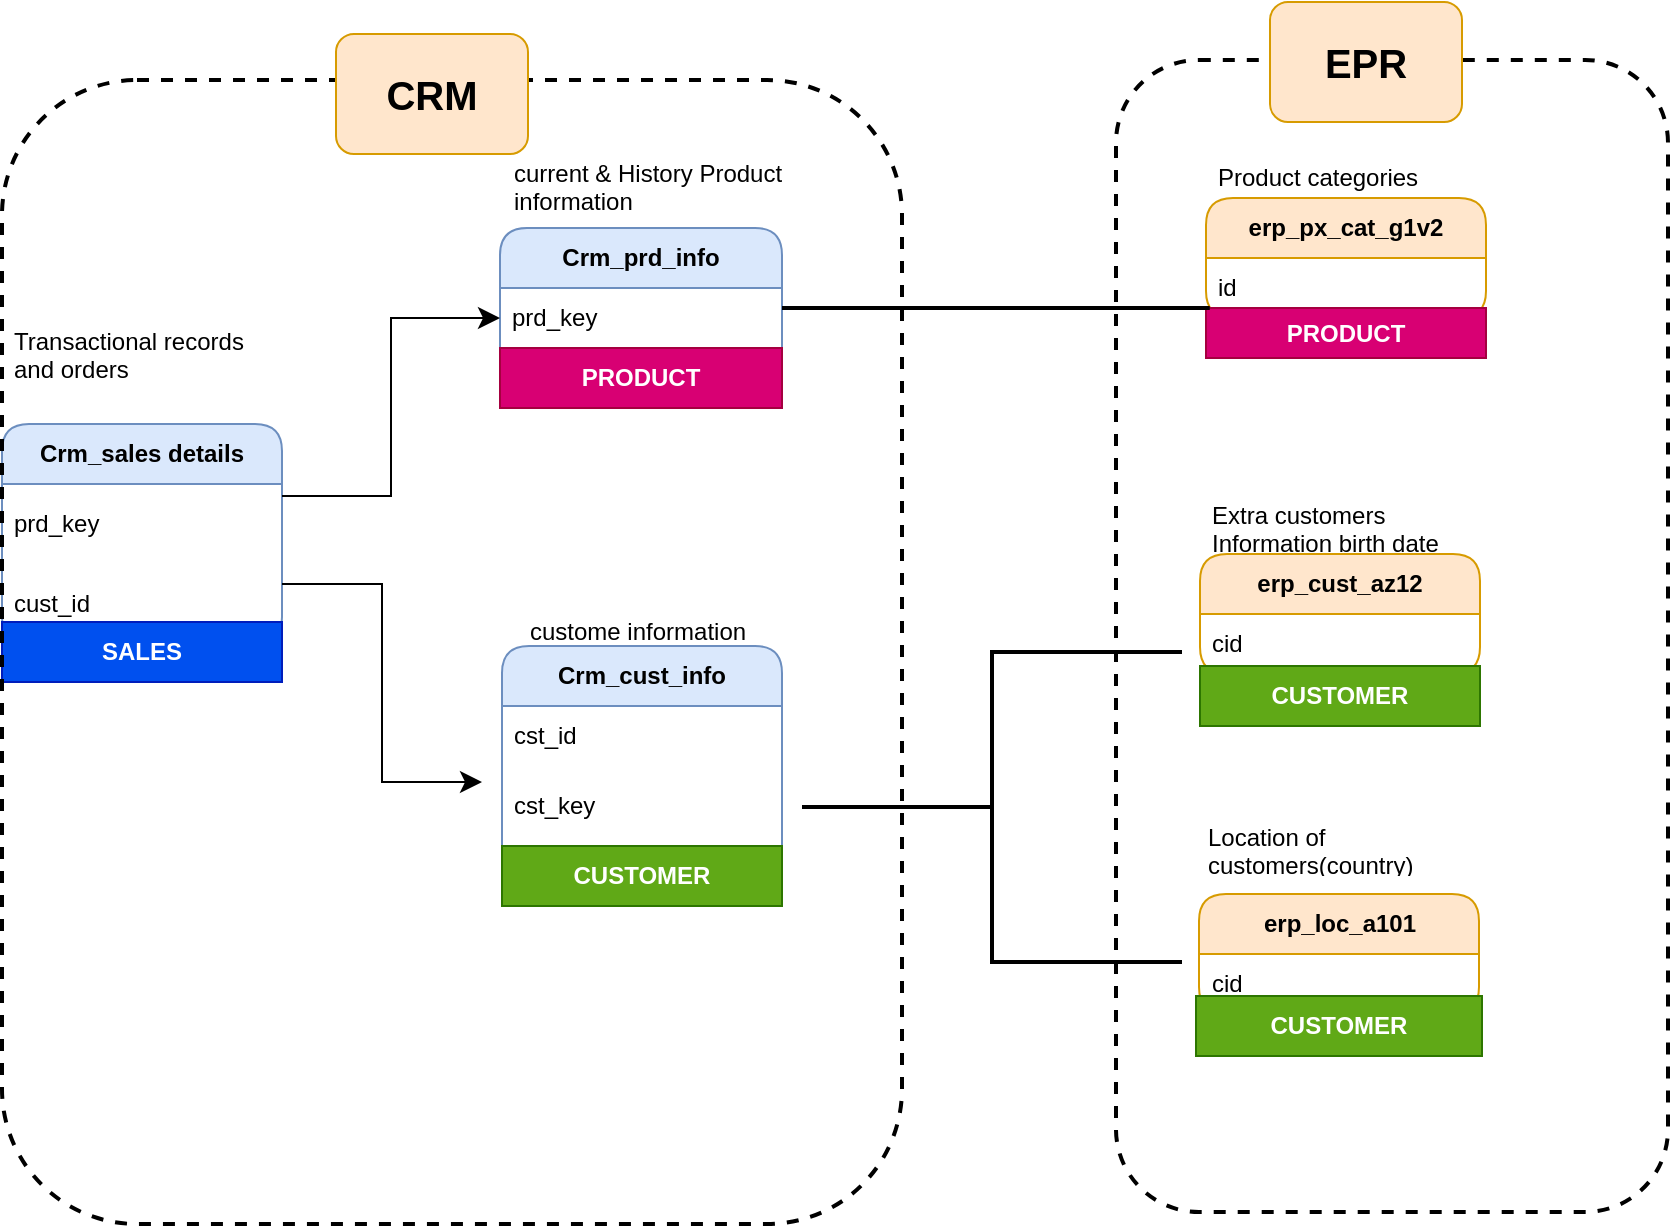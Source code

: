 <mxfile version="28.2.8">
  <diagram name="Page-1" id="2i8SHGNPEWAiUtIAL72d">
    <mxGraphModel dx="1090" dy="645" grid="0" gridSize="12" guides="1" tooltips="1" connect="1" arrows="1" fold="1" page="1" pageScale="1" pageWidth="850" pageHeight="1100" math="0" shadow="0">
      <root>
        <mxCell id="0" />
        <mxCell id="1" parent="0" />
        <mxCell id="cMT7jE5UbdgRVWfV_hXe-5" value="custome information" style="text;strokeColor=none;fillColor=none;align=left;verticalAlign=middle;spacingLeft=4;spacingRight=4;overflow=hidden;points=[[0,0.5],[1,0.5]];portConstraint=eastwest;rotatable=0;whiteSpace=wrap;html=1;" vertex="1" parent="1">
          <mxGeometry x="277.5" y="360" width="119" height="30" as="geometry" />
        </mxCell>
        <mxCell id="cMT7jE5UbdgRVWfV_hXe-6" value="&lt;b&gt;Crm_prd_info&lt;/b&gt;" style="swimlane;fontStyle=0;childLayout=stackLayout;horizontal=1;startSize=30;horizontalStack=0;resizeParent=1;resizeParentMax=0;resizeLast=0;collapsible=1;marginBottom=0;whiteSpace=wrap;html=1;rounded=1;fillColor=#dae8fc;strokeColor=#6c8ebf;" vertex="1" parent="1">
          <mxGeometry x="269" y="173" width="141" height="90" as="geometry" />
        </mxCell>
        <mxCell id="cMT7jE5UbdgRVWfV_hXe-7" value="prd_key" style="text;strokeColor=none;fillColor=none;align=left;verticalAlign=middle;spacingLeft=4;spacingRight=4;overflow=hidden;points=[[0,0.5],[1,0.5]];portConstraint=eastwest;rotatable=0;whiteSpace=wrap;html=1;" vertex="1" parent="cMT7jE5UbdgRVWfV_hXe-6">
          <mxGeometry y="30" width="141" height="30" as="geometry" />
        </mxCell>
        <mxCell id="cMT7jE5UbdgRVWfV_hXe-28" value="&lt;b&gt;PRODUCT&lt;/b&gt;" style="rounded=0;whiteSpace=wrap;html=1;fillColor=#d80073;strokeColor=#A50040;fontColor=#ffffff;" vertex="1" parent="cMT7jE5UbdgRVWfV_hXe-6">
          <mxGeometry y="60" width="141" height="30" as="geometry" />
        </mxCell>
        <mxCell id="cMT7jE5UbdgRVWfV_hXe-8" value="current &amp;amp; History Product information" style="text;strokeColor=none;fillColor=none;align=left;verticalAlign=middle;spacingLeft=4;spacingRight=4;overflow=hidden;points=[[0,0.5],[1,0.5]];portConstraint=eastwest;rotatable=0;whiteSpace=wrap;html=1;" vertex="1" parent="1">
          <mxGeometry x="270" y="136" width="190" height="30" as="geometry" />
        </mxCell>
        <mxCell id="cMT7jE5UbdgRVWfV_hXe-9" value="&lt;b&gt;Crm_sales details&lt;/b&gt;" style="swimlane;fontStyle=0;childLayout=stackLayout;horizontal=1;startSize=30;horizontalStack=0;resizeParent=1;resizeParentMax=0;resizeLast=0;collapsible=1;marginBottom=0;whiteSpace=wrap;html=1;rounded=1;fillColor=#dae8fc;strokeColor=#6c8ebf;" vertex="1" parent="1">
          <mxGeometry x="20" y="271" width="140" height="110" as="geometry" />
        </mxCell>
        <mxCell id="cMT7jE5UbdgRVWfV_hXe-10" value="prd_key" style="text;strokeColor=none;fillColor=none;align=left;verticalAlign=middle;spacingLeft=4;spacingRight=4;overflow=hidden;points=[[0,0.5],[1,0.5]];portConstraint=eastwest;rotatable=0;whiteSpace=wrap;html=1;" vertex="1" parent="cMT7jE5UbdgRVWfV_hXe-9">
          <mxGeometry y="30" width="140" height="40" as="geometry" />
        </mxCell>
        <mxCell id="cMT7jE5UbdgRVWfV_hXe-12" value="cust_id" style="text;strokeColor=none;fillColor=none;align=left;verticalAlign=middle;spacingLeft=4;spacingRight=4;overflow=hidden;points=[[0,0.5],[1,0.5]];portConstraint=eastwest;rotatable=0;whiteSpace=wrap;html=1;" vertex="1" parent="cMT7jE5UbdgRVWfV_hXe-9">
          <mxGeometry y="70" width="140" height="40" as="geometry" />
        </mxCell>
        <mxCell id="cMT7jE5UbdgRVWfV_hXe-11" value="Transactional records and orders" style="text;strokeColor=none;fillColor=none;align=left;verticalAlign=middle;spacingLeft=4;spacingRight=4;overflow=hidden;points=[[0,0.5],[1,0.5]];portConstraint=eastwest;rotatable=0;whiteSpace=wrap;html=1;" vertex="1" parent="1">
          <mxGeometry x="20" y="220" width="140" height="30" as="geometry" />
        </mxCell>
        <mxCell id="cMT7jE5UbdgRVWfV_hXe-24" value="&lt;b&gt;SALES&lt;/b&gt;" style="rounded=0;whiteSpace=wrap;html=1;fillColor=#0050ef;strokeColor=#001DBC;fontColor=#ffffff;" vertex="1" parent="1">
          <mxGeometry x="20" y="370" width="140" height="30" as="geometry" />
        </mxCell>
        <mxCell id="cMT7jE5UbdgRVWfV_hXe-29" value="&lt;b&gt;erp_loc_a101&lt;/b&gt;" style="swimlane;fontStyle=0;childLayout=stackLayout;horizontal=1;startSize=30;horizontalStack=0;resizeParent=1;resizeParentMax=0;resizeLast=0;collapsible=1;marginBottom=0;whiteSpace=wrap;html=1;rounded=1;fillColor=#ffe6cc;strokeColor=#d79b00;" vertex="1" parent="1">
          <mxGeometry x="618.5" y="506" width="140" height="60" as="geometry" />
        </mxCell>
        <mxCell id="cMT7jE5UbdgRVWfV_hXe-30" value="cid" style="text;strokeColor=none;fillColor=none;align=left;verticalAlign=middle;spacingLeft=4;spacingRight=4;overflow=hidden;points=[[0,0.5],[1,0.5]];portConstraint=eastwest;rotatable=0;whiteSpace=wrap;html=1;" vertex="1" parent="cMT7jE5UbdgRVWfV_hXe-29">
          <mxGeometry y="30" width="140" height="30" as="geometry" />
        </mxCell>
        <mxCell id="cMT7jE5UbdgRVWfV_hXe-31" value="Location of customers(country)" style="text;strokeColor=none;fillColor=none;align=left;verticalAlign=middle;spacingLeft=4;spacingRight=4;overflow=hidden;points=[[0,0.5],[1,0.5]];portConstraint=eastwest;rotatable=0;whiteSpace=wrap;html=1;" vertex="1" parent="1">
          <mxGeometry x="617" y="468" width="150" height="30" as="geometry" />
        </mxCell>
        <mxCell id="cMT7jE5UbdgRVWfV_hXe-32" value="&lt;b&gt;CUSTOMER&lt;/b&gt;" style="rounded=0;whiteSpace=wrap;html=1;fillColor=#60a917;strokeColor=#2D7600;fontColor=#ffffff;" vertex="1" parent="1">
          <mxGeometry x="617" y="557" width="143" height="30" as="geometry" />
        </mxCell>
        <mxCell id="cMT7jE5UbdgRVWfV_hXe-33" value="&lt;b&gt;erp_cust_az12&lt;/b&gt;" style="swimlane;fontStyle=0;childLayout=stackLayout;horizontal=1;startSize=30;horizontalStack=0;resizeParent=1;resizeParentMax=0;resizeLast=0;collapsible=1;marginBottom=0;whiteSpace=wrap;html=1;rounded=1;fillColor=#ffe6cc;strokeColor=#d79b00;" vertex="1" parent="1">
          <mxGeometry x="619" y="336" width="140" height="60" as="geometry" />
        </mxCell>
        <mxCell id="cMT7jE5UbdgRVWfV_hXe-34" value="cid" style="text;strokeColor=none;fillColor=none;align=left;verticalAlign=middle;spacingLeft=4;spacingRight=4;overflow=hidden;points=[[0,0.5],[1,0.5]];portConstraint=eastwest;rotatable=0;whiteSpace=wrap;html=1;" vertex="1" parent="cMT7jE5UbdgRVWfV_hXe-33">
          <mxGeometry y="30" width="140" height="30" as="geometry" />
        </mxCell>
        <mxCell id="cMT7jE5UbdgRVWfV_hXe-35" value="Extra customers Information birth date" style="text;strokeColor=none;fillColor=none;align=left;verticalAlign=middle;spacingLeft=4;spacingRight=4;overflow=hidden;points=[[0,0.5],[1,0.5]];portConstraint=eastwest;rotatable=0;whiteSpace=wrap;html=1;" vertex="1" parent="1">
          <mxGeometry x="619" y="307" width="150" height="30" as="geometry" />
        </mxCell>
        <mxCell id="cMT7jE5UbdgRVWfV_hXe-36" value="&lt;b&gt;CUSTOMER&lt;/b&gt;" style="rounded=0;whiteSpace=wrap;html=1;fillColor=#60a917;strokeColor=#2D7600;fontColor=#ffffff;" vertex="1" parent="1">
          <mxGeometry x="619" y="392" width="140" height="30" as="geometry" />
        </mxCell>
        <mxCell id="cMT7jE5UbdgRVWfV_hXe-37" value="&lt;b&gt;erp_px_cat_g1v2&lt;/b&gt;" style="swimlane;fontStyle=0;childLayout=stackLayout;horizontal=1;startSize=30;horizontalStack=0;resizeParent=1;resizeParentMax=0;resizeLast=0;collapsible=1;marginBottom=0;whiteSpace=wrap;html=1;rounded=1;fillColor=#ffe6cc;strokeColor=#d79b00;" vertex="1" parent="1">
          <mxGeometry x="622" y="158" width="140" height="60" as="geometry" />
        </mxCell>
        <mxCell id="cMT7jE5UbdgRVWfV_hXe-38" value="id" style="text;strokeColor=none;fillColor=none;align=left;verticalAlign=middle;spacingLeft=4;spacingRight=4;overflow=hidden;points=[[0,0.5],[1,0.5]];portConstraint=eastwest;rotatable=0;whiteSpace=wrap;html=1;" vertex="1" parent="cMT7jE5UbdgRVWfV_hXe-37">
          <mxGeometry y="30" width="140" height="30" as="geometry" />
        </mxCell>
        <mxCell id="cMT7jE5UbdgRVWfV_hXe-39" value="Product categories" style="text;strokeColor=none;fillColor=none;align=left;verticalAlign=middle;spacingLeft=4;spacingRight=4;overflow=hidden;points=[[0,0.5],[1,0.5]];portConstraint=eastwest;rotatable=0;whiteSpace=wrap;html=1;" vertex="1" parent="1">
          <mxGeometry x="622" y="133" width="150" height="30" as="geometry" />
        </mxCell>
        <mxCell id="cMT7jE5UbdgRVWfV_hXe-40" value="&lt;b&gt;PRODUCT&lt;/b&gt;" style="rounded=0;whiteSpace=wrap;html=1;fillColor=#d80073;strokeColor=#A50040;fontColor=#ffffff;" vertex="1" parent="1">
          <mxGeometry x="622" y="213" width="140" height="25" as="geometry" />
        </mxCell>
        <mxCell id="cMT7jE5UbdgRVWfV_hXe-41" value="&lt;b&gt;Crm_cust_info&lt;/b&gt;" style="swimlane;fontStyle=0;childLayout=stackLayout;horizontal=1;startSize=30;horizontalStack=0;resizeParent=1;resizeParentMax=0;resizeLast=0;collapsible=1;marginBottom=0;whiteSpace=wrap;html=1;rounded=1;fillColor=#dae8fc;strokeColor=#6c8ebf;" vertex="1" parent="1">
          <mxGeometry x="270" y="382" width="140" height="130" as="geometry" />
        </mxCell>
        <mxCell id="cMT7jE5UbdgRVWfV_hXe-42" value="cst_id" style="text;strokeColor=none;fillColor=none;align=left;verticalAlign=middle;spacingLeft=4;spacingRight=4;overflow=hidden;points=[[0,0.5],[1,0.5]];portConstraint=eastwest;rotatable=0;whiteSpace=wrap;html=1;" vertex="1" parent="cMT7jE5UbdgRVWfV_hXe-41">
          <mxGeometry y="30" width="140" height="30" as="geometry" />
        </mxCell>
        <mxCell id="cMT7jE5UbdgRVWfV_hXe-43" value="cst_key" style="text;strokeColor=none;fillColor=none;align=left;verticalAlign=middle;spacingLeft=4;spacingRight=4;overflow=hidden;points=[[0,0.5],[1,0.5]];portConstraint=eastwest;rotatable=0;whiteSpace=wrap;html=1;" vertex="1" parent="cMT7jE5UbdgRVWfV_hXe-41">
          <mxGeometry y="60" width="140" height="40" as="geometry" />
        </mxCell>
        <mxCell id="cMT7jE5UbdgRVWfV_hXe-27" value="&lt;b&gt;CUSTOMER&lt;/b&gt;" style="rounded=0;whiteSpace=wrap;html=1;fillColor=#60a917;strokeColor=#2D7600;fontColor=#ffffff;" vertex="1" parent="cMT7jE5UbdgRVWfV_hXe-41">
          <mxGeometry y="100" width="140" height="30" as="geometry" />
        </mxCell>
        <mxCell id="cMT7jE5UbdgRVWfV_hXe-45" value="" style="strokeWidth=2;html=1;shape=mxgraph.flowchart.annotation_2;align=left;labelPosition=right;pointerEvents=1;" vertex="1" parent="1">
          <mxGeometry x="420" y="385" width="190" height="155" as="geometry" />
        </mxCell>
        <mxCell id="cMT7jE5UbdgRVWfV_hXe-52" value="" style="edgeStyle=elbowEdgeStyle;elbow=horizontal;endArrow=classic;html=1;curved=0;rounded=0;endSize=8;startSize=8;entryX=0;entryY=0.5;entryDx=0;entryDy=0;" edge="1" parent="1" target="cMT7jE5UbdgRVWfV_hXe-7">
          <mxGeometry width="50" height="50" relative="1" as="geometry">
            <mxPoint x="160" y="307" as="sourcePoint" />
            <mxPoint x="257" y="220" as="targetPoint" />
          </mxGeometry>
        </mxCell>
        <mxCell id="cMT7jE5UbdgRVWfV_hXe-53" value="" style="edgeStyle=elbowEdgeStyle;elbow=horizontal;endArrow=classic;html=1;curved=0;rounded=0;endSize=8;startSize=8;" edge="1" parent="1">
          <mxGeometry width="50" height="50" relative="1" as="geometry">
            <mxPoint x="160" y="351" as="sourcePoint" />
            <mxPoint x="260" y="450" as="targetPoint" />
          </mxGeometry>
        </mxCell>
        <mxCell id="cMT7jE5UbdgRVWfV_hXe-55" value="" style="rounded=1;whiteSpace=wrap;html=1;glass=0;dashed=1;strokeWidth=2;gradientColor=none;fillColor=none;" vertex="1" parent="1">
          <mxGeometry x="20" y="99" width="450" height="572" as="geometry" />
        </mxCell>
        <mxCell id="cMT7jE5UbdgRVWfV_hXe-56" value="" style="rounded=1;whiteSpace=wrap;html=1;glass=0;dashed=1;strokeWidth=2;gradientColor=none;fillColor=none;" vertex="1" parent="1">
          <mxGeometry x="577" y="89" width="276" height="576" as="geometry" />
        </mxCell>
        <mxCell id="cMT7jE5UbdgRVWfV_hXe-57" value="&lt;b&gt;&lt;font style=&quot;font-size: 20px;&quot;&gt;EPR&lt;/font&gt;&lt;/b&gt;" style="rounded=1;whiteSpace=wrap;html=1;fillColor=#ffe6cc;strokeColor=#d79b00;" vertex="1" parent="1">
          <mxGeometry x="654" y="60" width="96" height="60" as="geometry" />
        </mxCell>
        <mxCell id="cMT7jE5UbdgRVWfV_hXe-58" value="&lt;span style=&quot;font-size: 20px;&quot;&gt;&lt;b&gt;CRM&lt;/b&gt;&lt;/span&gt;" style="rounded=1;whiteSpace=wrap;html=1;fillColor=#ffe6cc;strokeColor=#d79b00;" vertex="1" parent="1">
          <mxGeometry x="187" y="76" width="96" height="60" as="geometry" />
        </mxCell>
        <mxCell id="cMT7jE5UbdgRVWfV_hXe-61" value="" style="endArrow=none;html=1;rounded=0;entryX=0.217;entryY=0.188;entryDx=0;entryDy=0;entryPerimeter=0;strokeWidth=2;" edge="1" parent="1">
          <mxGeometry width="50" height="50" relative="1" as="geometry">
            <mxPoint x="410" y="213" as="sourcePoint" />
            <mxPoint x="623.892" y="212.998" as="targetPoint" />
          </mxGeometry>
        </mxCell>
      </root>
    </mxGraphModel>
  </diagram>
</mxfile>
